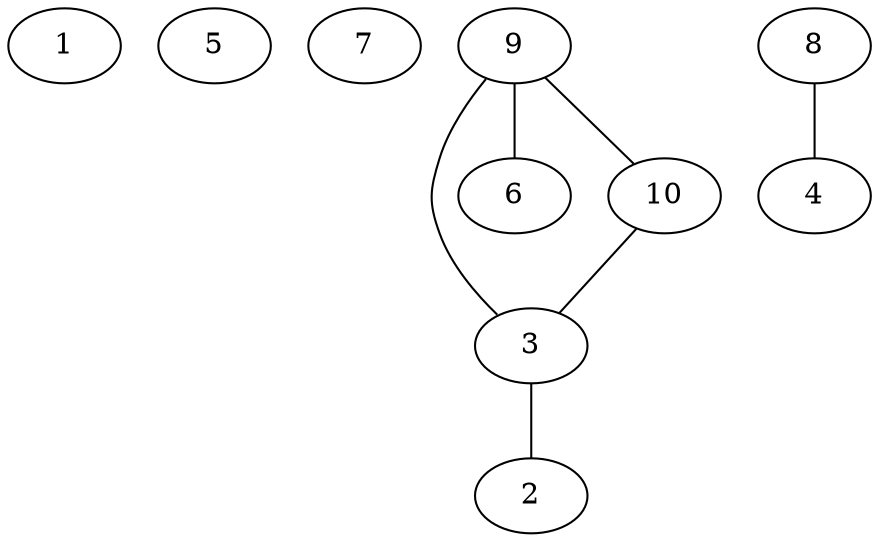 # Graph written by ranDot.
# Render: dot|neato|circo foo.dot
graph G {
	1
	5
	7
	3 -- 2
	8 -- 4
	9 -- 3
	9 -- 6
	9 -- 10
	10 -- 3
}
